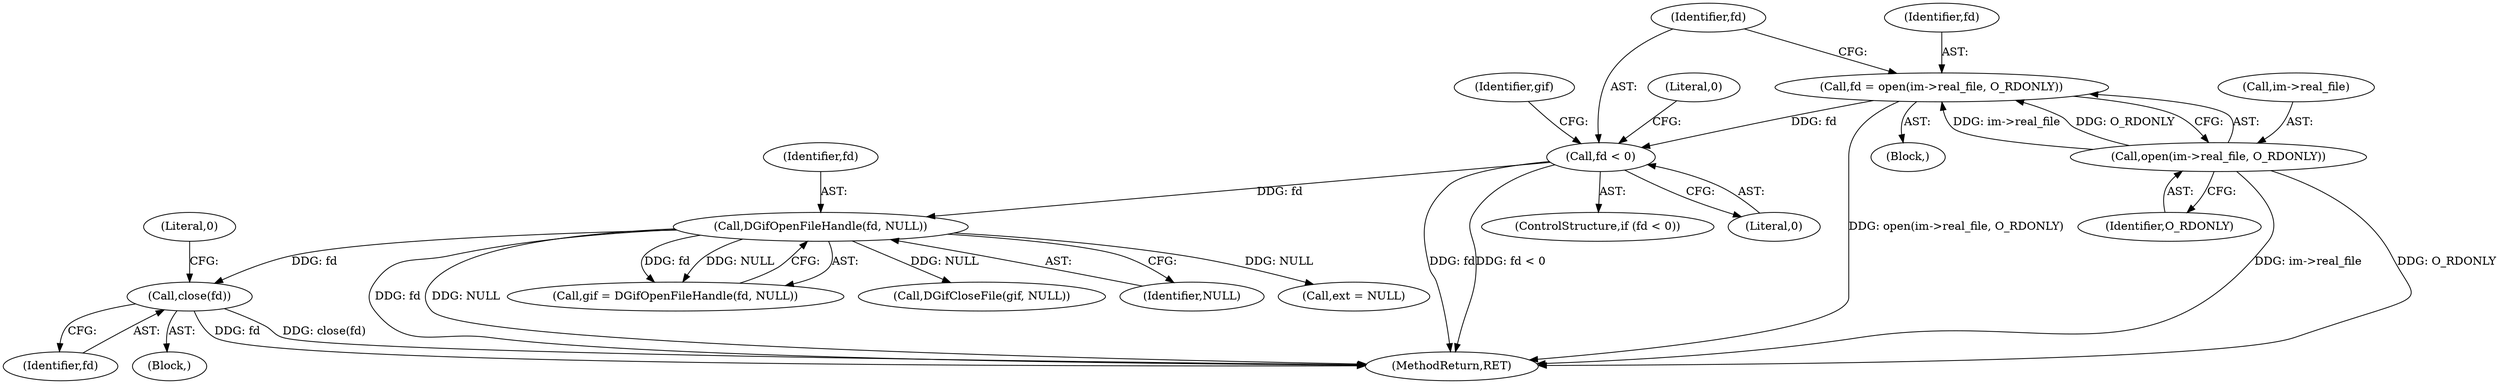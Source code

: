 digraph "0_enlightment_1f9b0b32728803a1578e658cd0955df773e34f49@API" {
"1000195" [label="(Call,close(fd))"];
"1000188" [label="(Call,DGifOpenFileHandle(fd, NULL))"];
"1000181" [label="(Call,fd < 0)"];
"1000173" [label="(Call,fd = open(im->real_file, O_RDONLY))"];
"1000175" [label="(Call,open(im->real_file, O_RDONLY))"];
"1000365" [label="(Call,ext = NULL)"];
"1000189" [label="(Identifier,fd)"];
"1000727" [label="(MethodReturn,RET)"];
"1000182" [label="(Identifier,fd)"];
"1000179" [label="(Identifier,O_RDONLY)"];
"1000114" [label="(Block,)"];
"1000180" [label="(ControlStructure,if (fd < 0))"];
"1000194" [label="(Block,)"];
"1000196" [label="(Identifier,fd)"];
"1000722" [label="(Call,DGifCloseFile(gif, NULL))"];
"1000174" [label="(Identifier,fd)"];
"1000173" [label="(Call,fd = open(im->real_file, O_RDONLY))"];
"1000190" [label="(Identifier,NULL)"];
"1000186" [label="(Call,gif = DGifOpenFileHandle(fd, NULL))"];
"1000176" [label="(Call,im->real_file)"];
"1000187" [label="(Identifier,gif)"];
"1000175" [label="(Call,open(im->real_file, O_RDONLY))"];
"1000198" [label="(Literal,0)"];
"1000183" [label="(Literal,0)"];
"1000195" [label="(Call,close(fd))"];
"1000185" [label="(Literal,0)"];
"1000181" [label="(Call,fd < 0)"];
"1000188" [label="(Call,DGifOpenFileHandle(fd, NULL))"];
"1000195" -> "1000194"  [label="AST: "];
"1000195" -> "1000196"  [label="CFG: "];
"1000196" -> "1000195"  [label="AST: "];
"1000198" -> "1000195"  [label="CFG: "];
"1000195" -> "1000727"  [label="DDG: close(fd)"];
"1000195" -> "1000727"  [label="DDG: fd"];
"1000188" -> "1000195"  [label="DDG: fd"];
"1000188" -> "1000186"  [label="AST: "];
"1000188" -> "1000190"  [label="CFG: "];
"1000189" -> "1000188"  [label="AST: "];
"1000190" -> "1000188"  [label="AST: "];
"1000186" -> "1000188"  [label="CFG: "];
"1000188" -> "1000727"  [label="DDG: NULL"];
"1000188" -> "1000727"  [label="DDG: fd"];
"1000188" -> "1000186"  [label="DDG: fd"];
"1000188" -> "1000186"  [label="DDG: NULL"];
"1000181" -> "1000188"  [label="DDG: fd"];
"1000188" -> "1000365"  [label="DDG: NULL"];
"1000188" -> "1000722"  [label="DDG: NULL"];
"1000181" -> "1000180"  [label="AST: "];
"1000181" -> "1000183"  [label="CFG: "];
"1000182" -> "1000181"  [label="AST: "];
"1000183" -> "1000181"  [label="AST: "];
"1000185" -> "1000181"  [label="CFG: "];
"1000187" -> "1000181"  [label="CFG: "];
"1000181" -> "1000727"  [label="DDG: fd"];
"1000181" -> "1000727"  [label="DDG: fd < 0"];
"1000173" -> "1000181"  [label="DDG: fd"];
"1000173" -> "1000114"  [label="AST: "];
"1000173" -> "1000175"  [label="CFG: "];
"1000174" -> "1000173"  [label="AST: "];
"1000175" -> "1000173"  [label="AST: "];
"1000182" -> "1000173"  [label="CFG: "];
"1000173" -> "1000727"  [label="DDG: open(im->real_file, O_RDONLY)"];
"1000175" -> "1000173"  [label="DDG: im->real_file"];
"1000175" -> "1000173"  [label="DDG: O_RDONLY"];
"1000175" -> "1000179"  [label="CFG: "];
"1000176" -> "1000175"  [label="AST: "];
"1000179" -> "1000175"  [label="AST: "];
"1000175" -> "1000727"  [label="DDG: O_RDONLY"];
"1000175" -> "1000727"  [label="DDG: im->real_file"];
}
